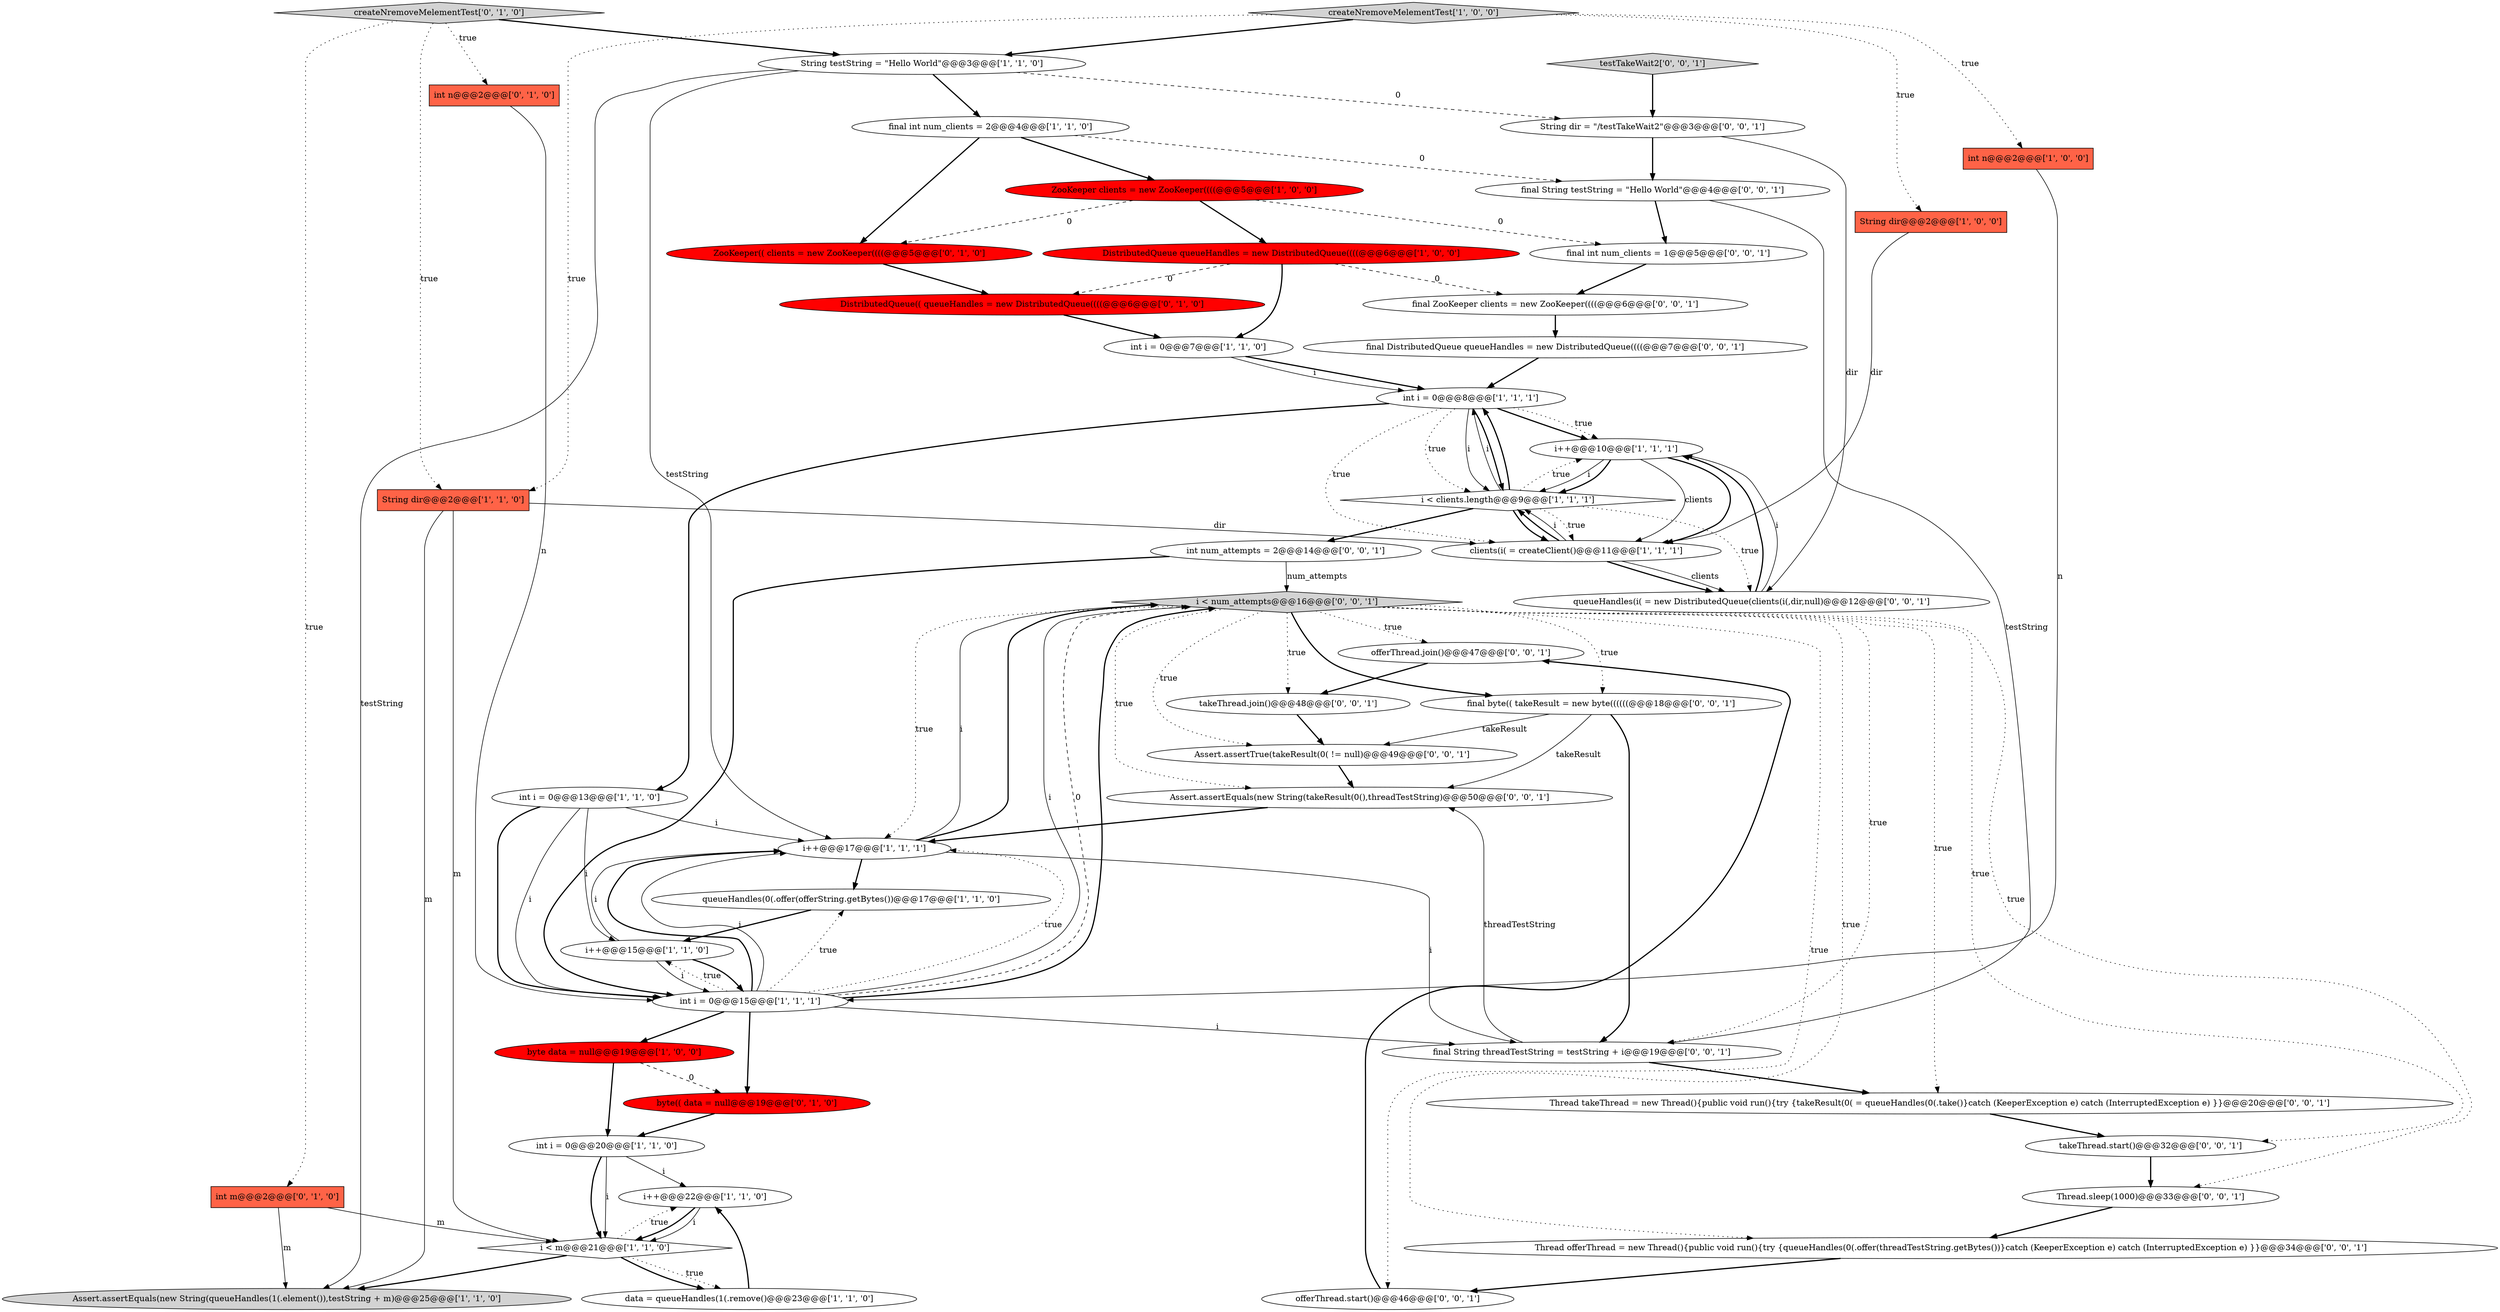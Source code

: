 digraph {
28 [style = filled, label = "ZooKeeper(( clients = new ZooKeeper((((@@@5@@@['0', '1', '0']", fillcolor = red, shape = ellipse image = "AAA1AAABBB2BBB"];
11 [style = filled, label = "int i = 0@@@8@@@['1', '1', '1']", fillcolor = white, shape = ellipse image = "AAA0AAABBB1BBB"];
27 [style = filled, label = "int m@@@2@@@['0', '1', '0']", fillcolor = tomato, shape = box image = "AAA0AAABBB2BBB"];
25 [style = filled, label = "int n@@@2@@@['0', '1', '0']", fillcolor = tomato, shape = box image = "AAA0AAABBB2BBB"];
34 [style = filled, label = "offerThread.join()@@@47@@@['0', '0', '1']", fillcolor = white, shape = ellipse image = "AAA0AAABBB3BBB"];
38 [style = filled, label = "Assert.assertTrue(takeResult(0( != null)@@@49@@@['0', '0', '1']", fillcolor = white, shape = ellipse image = "AAA0AAABBB3BBB"];
35 [style = filled, label = "takeThread.start()@@@32@@@['0', '0', '1']", fillcolor = white, shape = ellipse image = "AAA0AAABBB3BBB"];
8 [style = filled, label = "int n@@@2@@@['1', '0', '0']", fillcolor = tomato, shape = box image = "AAA0AAABBB1BBB"];
44 [style = filled, label = "final byte(( takeResult = new byte((((((@@@18@@@['0', '0', '1']", fillcolor = white, shape = ellipse image = "AAA0AAABBB3BBB"];
37 [style = filled, label = "int num_attempts = 2@@@14@@@['0', '0', '1']", fillcolor = white, shape = ellipse image = "AAA0AAABBB3BBB"];
14 [style = filled, label = "ZooKeeper clients = new ZooKeeper((((@@@5@@@['1', '0', '0']", fillcolor = red, shape = ellipse image = "AAA1AAABBB1BBB"];
40 [style = filled, label = "takeThread.join()@@@48@@@['0', '0', '1']", fillcolor = white, shape = ellipse image = "AAA0AAABBB3BBB"];
33 [style = filled, label = "Thread.sleep(1000)@@@33@@@['0', '0', '1']", fillcolor = white, shape = ellipse image = "AAA0AAABBB3BBB"];
47 [style = filled, label = "Thread offerThread = new Thread(){public void run(){try {queueHandles(0(.offer(threadTestString.getBytes())}catch (KeeperException e) catch (InterruptedException e) }}@@@34@@@['0', '0', '1']", fillcolor = white, shape = ellipse image = "AAA0AAABBB3BBB"];
23 [style = filled, label = "String testString = \"Hello World\"@@@3@@@['1', '1', '0']", fillcolor = white, shape = ellipse image = "AAA0AAABBB1BBB"];
17 [style = filled, label = "DistributedQueue queueHandles = new DistributedQueue((((@@@6@@@['1', '0', '0']", fillcolor = red, shape = ellipse image = "AAA1AAABBB1BBB"];
5 [style = filled, label = "i++@@@15@@@['1', '1', '0']", fillcolor = white, shape = ellipse image = "AAA0AAABBB1BBB"];
30 [style = filled, label = "final String threadTestString = testString + i@@@19@@@['0', '0', '1']", fillcolor = white, shape = ellipse image = "AAA0AAABBB3BBB"];
31 [style = filled, label = "final ZooKeeper clients = new ZooKeeper((((@@@6@@@['0', '0', '1']", fillcolor = white, shape = ellipse image = "AAA0AAABBB3BBB"];
2 [style = filled, label = "i++@@@10@@@['1', '1', '1']", fillcolor = white, shape = ellipse image = "AAA0AAABBB1BBB"];
9 [style = filled, label = "String dir@@@2@@@['1', '1', '0']", fillcolor = tomato, shape = box image = "AAA0AAABBB1BBB"];
1 [style = filled, label = "i < clients.length@@@9@@@['1', '1', '1']", fillcolor = white, shape = diamond image = "AAA0AAABBB1BBB"];
45 [style = filled, label = "final DistributedQueue queueHandles = new DistributedQueue((((@@@7@@@['0', '0', '1']", fillcolor = white, shape = ellipse image = "AAA0AAABBB3BBB"];
22 [style = filled, label = "int i = 0@@@13@@@['1', '1', '0']", fillcolor = white, shape = ellipse image = "AAA0AAABBB1BBB"];
49 [style = filled, label = "offerThread.start()@@@46@@@['0', '0', '1']", fillcolor = white, shape = ellipse image = "AAA0AAABBB3BBB"];
46 [style = filled, label = "Thread takeThread = new Thread(){public void run(){try {takeResult(0( = queueHandles(0(.take()}catch (KeeperException e) catch (InterruptedException e) }}@@@20@@@['0', '0', '1']", fillcolor = white, shape = ellipse image = "AAA0AAABBB3BBB"];
24 [style = filled, label = "byte(( data = null@@@19@@@['0', '1', '0']", fillcolor = red, shape = ellipse image = "AAA1AAABBB2BBB"];
10 [style = filled, label = "data = queueHandles(1(.remove()@@@23@@@['1', '1', '0']", fillcolor = white, shape = ellipse image = "AAA0AAABBB1BBB"];
43 [style = filled, label = "final String testString = \"Hello World\"@@@4@@@['0', '0', '1']", fillcolor = white, shape = ellipse image = "AAA0AAABBB3BBB"];
41 [style = filled, label = "testTakeWait2['0', '0', '1']", fillcolor = lightgray, shape = diamond image = "AAA0AAABBB3BBB"];
32 [style = filled, label = "i < num_attempts@@@16@@@['0', '0', '1']", fillcolor = lightgray, shape = diamond image = "AAA0AAABBB3BBB"];
18 [style = filled, label = "i++@@@22@@@['1', '1', '0']", fillcolor = white, shape = ellipse image = "AAA0AAABBB1BBB"];
4 [style = filled, label = "int i = 0@@@15@@@['1', '1', '1']", fillcolor = white, shape = ellipse image = "AAA0AAABBB1BBB"];
15 [style = filled, label = "i++@@@17@@@['1', '1', '1']", fillcolor = white, shape = ellipse image = "AAA0AAABBB1BBB"];
42 [style = filled, label = "Assert.assertEquals(new String(takeResult(0(),threadTestString)@@@50@@@['0', '0', '1']", fillcolor = white, shape = ellipse image = "AAA0AAABBB3BBB"];
3 [style = filled, label = "clients(i( = createClient()@@@11@@@['1', '1', '1']", fillcolor = white, shape = ellipse image = "AAA0AAABBB1BBB"];
13 [style = filled, label = "queueHandles(0(.offer(offerString.getBytes())@@@17@@@['1', '1', '0']", fillcolor = white, shape = ellipse image = "AAA0AAABBB1BBB"];
36 [style = filled, label = "queueHandles(i( = new DistributedQueue(clients(i(,dir,null)@@@12@@@['0', '0', '1']", fillcolor = white, shape = ellipse image = "AAA0AAABBB3BBB"];
16 [style = filled, label = "byte data = null@@@19@@@['1', '0', '0']", fillcolor = red, shape = ellipse image = "AAA1AAABBB1BBB"];
19 [style = filled, label = "final int num_clients = 2@@@4@@@['1', '1', '0']", fillcolor = white, shape = ellipse image = "AAA0AAABBB1BBB"];
7 [style = filled, label = "int i = 0@@@20@@@['1', '1', '0']", fillcolor = white, shape = ellipse image = "AAA0AAABBB1BBB"];
21 [style = filled, label = "createNremoveMelementTest['1', '0', '0']", fillcolor = lightgray, shape = diamond image = "AAA0AAABBB1BBB"];
0 [style = filled, label = "int i = 0@@@7@@@['1', '1', '0']", fillcolor = white, shape = ellipse image = "AAA0AAABBB1BBB"];
48 [style = filled, label = "String dir = \"/testTakeWait2\"@@@3@@@['0', '0', '1']", fillcolor = white, shape = ellipse image = "AAA0AAABBB3BBB"];
29 [style = filled, label = "createNremoveMelementTest['0', '1', '0']", fillcolor = lightgray, shape = diamond image = "AAA0AAABBB2BBB"];
20 [style = filled, label = "i < m@@@21@@@['1', '1', '0']", fillcolor = white, shape = diamond image = "AAA0AAABBB1BBB"];
12 [style = filled, label = "Assert.assertEquals(new String(queueHandles(1(.element()),testString + m)@@@25@@@['1', '1', '0']", fillcolor = lightgray, shape = ellipse image = "AAA0AAABBB1BBB"];
39 [style = filled, label = "final int num_clients = 1@@@5@@@['0', '0', '1']", fillcolor = white, shape = ellipse image = "AAA0AAABBB3BBB"];
26 [style = filled, label = "DistributedQueue(( queueHandles = new DistributedQueue((((@@@6@@@['0', '1', '0']", fillcolor = red, shape = ellipse image = "AAA1AAABBB2BBB"];
6 [style = filled, label = "String dir@@@2@@@['1', '0', '0']", fillcolor = tomato, shape = box image = "AAA0AAABBB1BBB"];
29->9 [style = dotted, label="true"];
9->12 [style = solid, label="m"];
11->1 [style = dotted, label="true"];
21->8 [style = dotted, label="true"];
23->48 [style = dashed, label="0"];
11->1 [style = solid, label="i"];
4->15 [style = bold, label=""];
16->7 [style = bold, label=""];
14->17 [style = bold, label=""];
40->38 [style = bold, label=""];
38->42 [style = bold, label=""];
22->5 [style = solid, label="i"];
27->12 [style = solid, label="m"];
22->4 [style = bold, label=""];
1->3 [style = dotted, label="true"];
47->49 [style = bold, label=""];
25->4 [style = solid, label="n"];
41->48 [style = bold, label=""];
3->36 [style = bold, label=""];
11->2 [style = dotted, label="true"];
32->42 [style = dotted, label="true"];
48->43 [style = bold, label=""];
39->31 [style = bold, label=""];
4->15 [style = solid, label="i"];
30->46 [style = bold, label=""];
36->2 [style = bold, label=""];
3->36 [style = solid, label="clients"];
27->20 [style = solid, label="m"];
32->30 [style = dotted, label="true"];
20->18 [style = dotted, label="true"];
37->32 [style = solid, label="num_attempts"];
22->15 [style = solid, label="i"];
19->28 [style = bold, label=""];
4->16 [style = bold, label=""];
42->15 [style = bold, label=""];
32->15 [style = dotted, label="true"];
15->13 [style = bold, label=""];
8->4 [style = solid, label="n"];
32->35 [style = dotted, label="true"];
6->3 [style = solid, label="dir"];
32->49 [style = dotted, label="true"];
15->32 [style = solid, label="i"];
7->18 [style = solid, label="i"];
29->23 [style = bold, label=""];
1->11 [style = bold, label=""];
23->15 [style = solid, label="testString"];
45->11 [style = bold, label=""];
4->13 [style = dotted, label="true"];
18->20 [style = bold, label=""];
26->0 [style = bold, label=""];
21->9 [style = dotted, label="true"];
33->47 [style = bold, label=""];
23->12 [style = solid, label="testString"];
32->47 [style = dotted, label="true"];
2->1 [style = solid, label="i"];
20->10 [style = dotted, label="true"];
15->30 [style = solid, label="i"];
44->38 [style = solid, label="takeResult"];
13->5 [style = bold, label=""];
4->32 [style = solid, label="i"];
24->7 [style = bold, label=""];
21->6 [style = dotted, label="true"];
21->23 [style = bold, label=""];
36->2 [style = solid, label="i"];
44->30 [style = bold, label=""];
10->18 [style = bold, label=""];
4->5 [style = dotted, label="true"];
4->24 [style = bold, label=""];
34->40 [style = bold, label=""];
3->1 [style = bold, label=""];
32->34 [style = dotted, label="true"];
14->28 [style = dashed, label="0"];
2->1 [style = bold, label=""];
2->3 [style = bold, label=""];
44->42 [style = solid, label="takeResult"];
1->3 [style = bold, label=""];
14->39 [style = dashed, label="0"];
0->11 [style = bold, label=""];
2->3 [style = solid, label="clients"];
28->26 [style = bold, label=""];
18->20 [style = solid, label="i"];
7->20 [style = bold, label=""];
4->15 [style = dotted, label="true"];
32->33 [style = dotted, label="true"];
9->20 [style = solid, label="m"];
17->0 [style = bold, label=""];
19->14 [style = bold, label=""];
23->19 [style = bold, label=""];
5->4 [style = bold, label=""];
46->35 [style = bold, label=""];
11->22 [style = bold, label=""];
1->11 [style = solid, label="i"];
32->44 [style = bold, label=""];
32->38 [style = dotted, label="true"];
32->46 [style = dotted, label="true"];
11->3 [style = dotted, label="true"];
43->39 [style = bold, label=""];
32->44 [style = dotted, label="true"];
29->25 [style = dotted, label="true"];
1->37 [style = bold, label=""];
7->20 [style = solid, label="i"];
11->1 [style = bold, label=""];
16->24 [style = dashed, label="0"];
5->4 [style = solid, label="i"];
29->27 [style = dotted, label="true"];
35->33 [style = bold, label=""];
3->1 [style = solid, label="i"];
22->4 [style = solid, label="i"];
43->30 [style = solid, label="testString"];
32->40 [style = dotted, label="true"];
48->36 [style = solid, label="dir"];
49->34 [style = bold, label=""];
17->31 [style = dashed, label="0"];
11->2 [style = bold, label=""];
37->4 [style = bold, label=""];
20->10 [style = bold, label=""];
4->32 [style = dashed, label="0"];
1->36 [style = dotted, label="true"];
5->15 [style = solid, label="i"];
30->42 [style = solid, label="threadTestString"];
19->43 [style = dashed, label="0"];
0->11 [style = solid, label="i"];
20->12 [style = bold, label=""];
4->30 [style = solid, label="i"];
17->26 [style = dashed, label="0"];
1->2 [style = dotted, label="true"];
15->32 [style = bold, label=""];
9->3 [style = solid, label="dir"];
31->45 [style = bold, label=""];
4->32 [style = bold, label=""];
}

